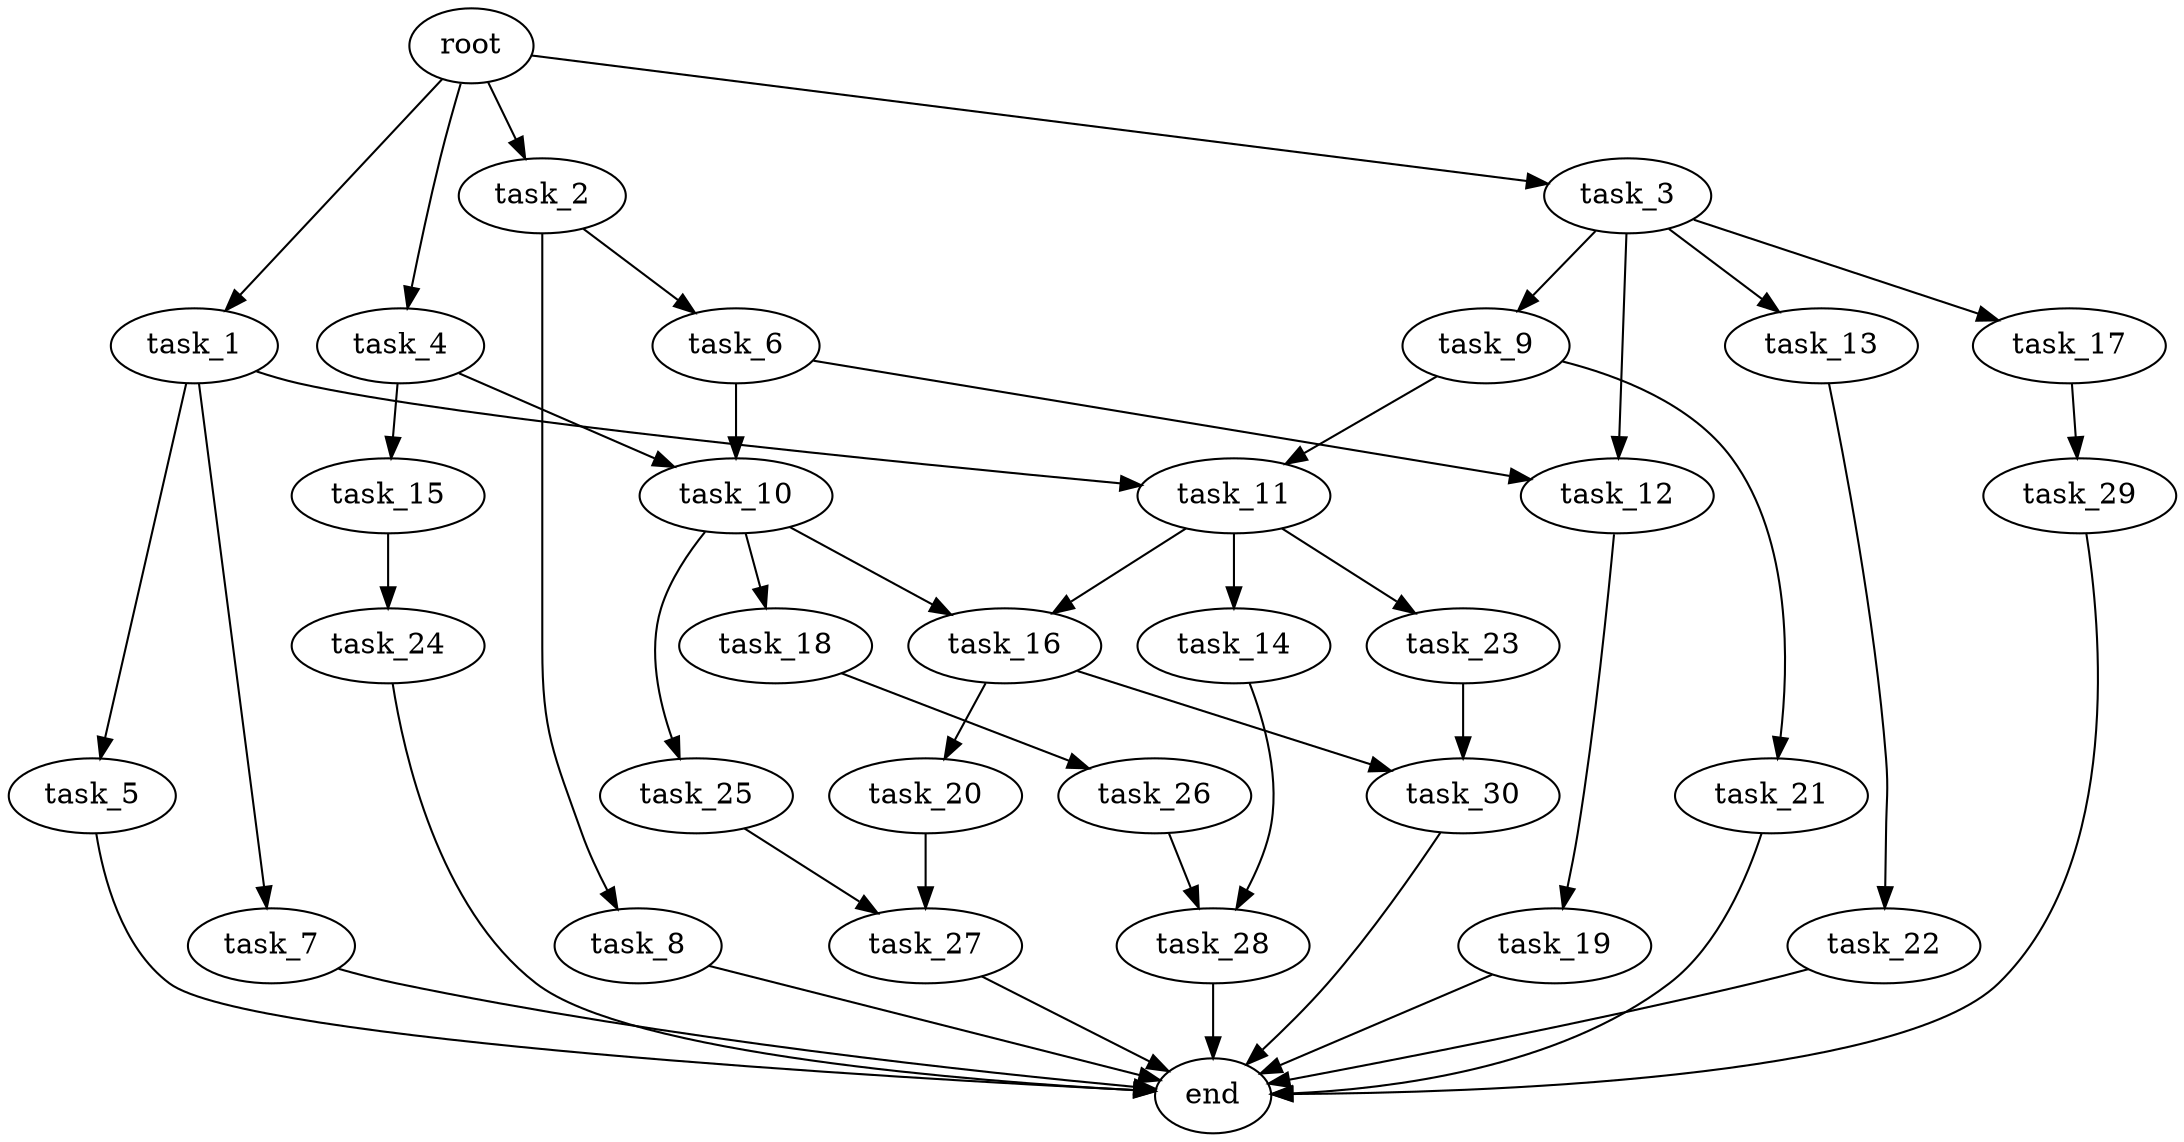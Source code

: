 digraph G {
  root [size="0.000000e+00"];
  task_1 [size="9.780714e+09"];
  task_2 [size="1.339697e+10"];
  task_3 [size="4.771935e+10"];
  task_4 [size="2.325896e+10"];
  task_5 [size="8.590673e+10"];
  task_6 [size="2.833383e+10"];
  task_7 [size="8.767786e+10"];
  task_8 [size="4.087058e+10"];
  task_9 [size="1.891021e+10"];
  task_10 [size="7.091779e+10"];
  task_11 [size="7.894435e+10"];
  task_12 [size="5.780293e+10"];
  task_13 [size="1.179168e+10"];
  task_14 [size="7.293333e+08"];
  task_15 [size="6.545807e+10"];
  task_16 [size="6.877980e+10"];
  task_17 [size="3.159701e+10"];
  task_18 [size="3.623336e+10"];
  task_19 [size="1.548631e+10"];
  task_20 [size="6.516108e+10"];
  task_21 [size="2.537074e+10"];
  task_22 [size="8.549914e+10"];
  task_23 [size="4.236192e+10"];
  task_24 [size="3.657075e+10"];
  task_25 [size="2.756330e+10"];
  task_26 [size="6.806376e+10"];
  task_27 [size="7.549964e+10"];
  task_28 [size="4.132868e+10"];
  task_29 [size="7.838100e+10"];
  task_30 [size="4.825195e+10"];
  end [size="0.000000e+00"];

  root -> task_1 [size="1.000000e-12"];
  root -> task_2 [size="1.000000e-12"];
  root -> task_3 [size="1.000000e-12"];
  root -> task_4 [size="1.000000e-12"];
  task_1 -> task_5 [size="8.590673e+08"];
  task_1 -> task_7 [size="8.767786e+08"];
  task_1 -> task_11 [size="3.947218e+08"];
  task_2 -> task_6 [size="2.833383e+08"];
  task_2 -> task_8 [size="4.087058e+08"];
  task_3 -> task_9 [size="1.891021e+08"];
  task_3 -> task_12 [size="2.890147e+08"];
  task_3 -> task_13 [size="1.179168e+08"];
  task_3 -> task_17 [size="3.159701e+08"];
  task_4 -> task_10 [size="3.545890e+08"];
  task_4 -> task_15 [size="6.545807e+08"];
  task_5 -> end [size="1.000000e-12"];
  task_6 -> task_10 [size="3.545890e+08"];
  task_6 -> task_12 [size="2.890147e+08"];
  task_7 -> end [size="1.000000e-12"];
  task_8 -> end [size="1.000000e-12"];
  task_9 -> task_11 [size="3.947218e+08"];
  task_9 -> task_21 [size="2.537074e+08"];
  task_10 -> task_16 [size="3.438990e+08"];
  task_10 -> task_18 [size="3.623336e+08"];
  task_10 -> task_25 [size="2.756330e+08"];
  task_11 -> task_14 [size="7.293333e+06"];
  task_11 -> task_16 [size="3.438990e+08"];
  task_11 -> task_23 [size="4.236192e+08"];
  task_12 -> task_19 [size="1.548631e+08"];
  task_13 -> task_22 [size="8.549914e+08"];
  task_14 -> task_28 [size="2.066434e+08"];
  task_15 -> task_24 [size="3.657075e+08"];
  task_16 -> task_20 [size="6.516108e+08"];
  task_16 -> task_30 [size="2.412598e+08"];
  task_17 -> task_29 [size="7.838100e+08"];
  task_18 -> task_26 [size="6.806376e+08"];
  task_19 -> end [size="1.000000e-12"];
  task_20 -> task_27 [size="3.774982e+08"];
  task_21 -> end [size="1.000000e-12"];
  task_22 -> end [size="1.000000e-12"];
  task_23 -> task_30 [size="2.412598e+08"];
  task_24 -> end [size="1.000000e-12"];
  task_25 -> task_27 [size="3.774982e+08"];
  task_26 -> task_28 [size="2.066434e+08"];
  task_27 -> end [size="1.000000e-12"];
  task_28 -> end [size="1.000000e-12"];
  task_29 -> end [size="1.000000e-12"];
  task_30 -> end [size="1.000000e-12"];
}
